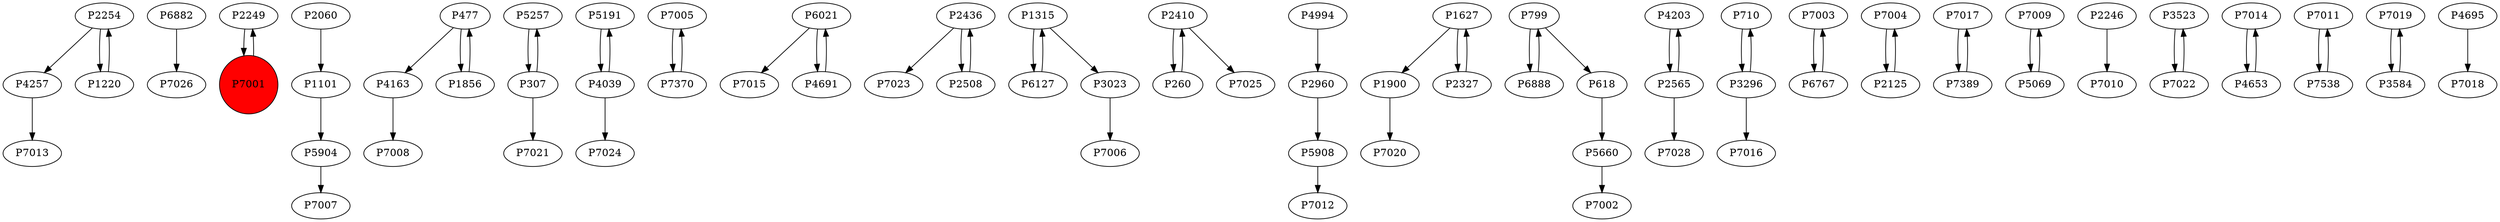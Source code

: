 digraph {
	P2254 -> P4257
	P6882 -> P7026
	P2249 -> P7001
	P5904 -> P7007
	P4163 -> P7008
	P5257 -> P307
	P5191 -> P4039
	P477 -> P4163
	P7005 -> P7370
	P6021 -> P7015
	P2436 -> P7023
	P307 -> P7021
	P1315 -> P6127
	P2410 -> P260
	P7370 -> P7005
	P5908 -> P7012
	P1627 -> P1900
	P799 -> P6888
	P2060 -> P1101
	P2508 -> P2436
	P1315 -> P3023
	P618 -> P5660
	P2410 -> P7025
	P6127 -> P1315
	P7001 -> P2249
	P2960 -> P5908
	P6021 -> P4691
	P4203 -> P2565
	P710 -> P3296
	P7003 -> P6767
	P1627 -> P2327
	P307 -> P5257
	P7004 -> P2125
	P6767 -> P7003
	P7017 -> P7389
	P2327 -> P1627
	P7389 -> P7017
	P3296 -> P7016
	P799 -> P618
	P5660 -> P7002
	P4257 -> P7013
	P3296 -> P710
	P4994 -> P2960
	P6888 -> P799
	P1856 -> P477
	P7009 -> P5069
	P2246 -> P7010
	P4039 -> P7024
	P3523 -> P7022
	P7014 -> P4653
	P4691 -> P6021
	P1220 -> P2254
	P1101 -> P5904
	P2565 -> P4203
	P1900 -> P7020
	P4039 -> P5191
	P4653 -> P7014
	P7011 -> P7538
	P2254 -> P1220
	P2565 -> P7028
	P7538 -> P7011
	P7019 -> P3584
	P477 -> P1856
	P5069 -> P7009
	P7022 -> P3523
	P3023 -> P7006
	P260 -> P2410
	P3584 -> P7019
	P2436 -> P2508
	P2125 -> P7004
	P4695 -> P7018
	P7001 [shape=circle]
	P7001 [style=filled]
	P7001 [fillcolor=red]
}